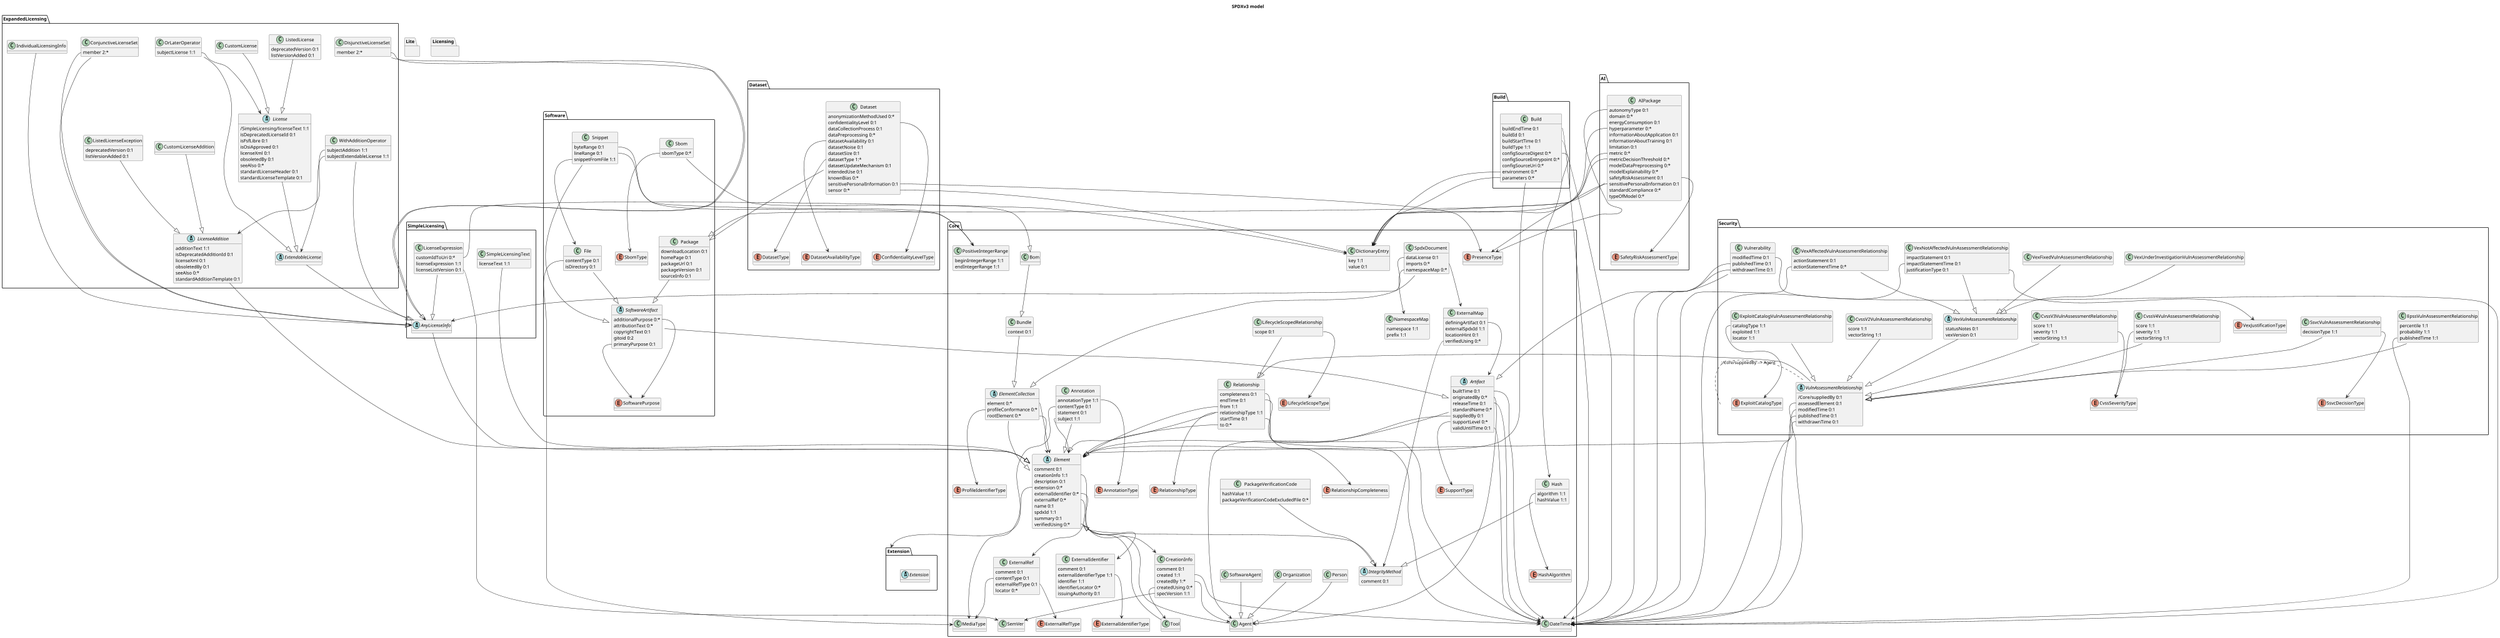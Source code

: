 
@startuml
'Automatically generated by spec-parser v2.0.0 on 2024-03-03T02:34:55.831836+00:00

title SPDXv3 model
scale 4000*4000
hide methods
skinparam packageStyle folder

package ExpandedLicensing {
}
package Software {
}
package Dataset {
}
package Lite {
}
package Build {
}
package SimpleLicensing {
}
package Extension {
}
package Core {
}
package Security {
}
package AI {
}
package Licensing {
}
class ExpandedLicensing.ListedLicenseException {
	deprecatedVersion 0:1
	listVersionAdded 0:1
}
abstract ExpandedLicensing.ExtendableLicense {
}
class ExpandedLicensing.WithAdditionOperator {
	subjectAddition 1:1
	subjectExtendableLicense 1:1
}
abstract ExpandedLicensing.LicenseAddition {
	additionText 1:1
	isDeprecatedAdditionId 0:1
	licenseXml 0:1
	obsoletedBy 0:1
	seeAlso 0:*
	standardAdditionTemplate 0:1
}
class ExpandedLicensing.IndividualLicensingInfo {
}
class ExpandedLicensing.ListedLicense {
	deprecatedVersion 0:1
	listVersionAdded 0:1
}
class ExpandedLicensing.ConjunctiveLicenseSet {
	member 2:*
}
class ExpandedLicensing.DisjunctiveLicenseSet {
	member 2:*
}
class ExpandedLicensing.CustomLicenseAddition {
}
class ExpandedLicensing.OrLaterOperator {
	subjectLicense 1:1
}
abstract ExpandedLicensing.License {
	/SimpleLicensing/licenseText 1:1
	isDeprecatedLicenseId 0:1
	isFsfLibre 0:1
	isOsiApproved 0:1
	licenseXml 0:1
	obsoletedBy 0:1
	seeAlso 0:*
	standardLicenseHeader 0:1
	standardLicenseTemplate 0:1
}
class ExpandedLicensing.CustomLicense {
}
class Software.Package {
	downloadLocation 0:1
	homePage 0:1
	packageUrl 0:1
	packageVersion 0:1
	sourceInfo 0:1
}
abstract Software.SoftwareArtifact {
	additionalPurpose 0:*
	attributionText 0:*
	copyrightText 0:1
	gitoid 0:2
	primaryPurpose 0:1
}
class Software.Sbom {
	sbomType 0:*
}
class Software.File {
	contentType 0:1
	isDirectory 0:1
}
class Software.Snippet {
	byteRange 0:1
	lineRange 0:1
	snippetFromFile 1:1
}
class Dataset.Dataset {
	anonymizationMethodUsed 0:*
	confidentialityLevel 0:1
	dataCollectionProcess 0:1
	dataPreprocessing 0:*
	datasetAvailability 0:1
	datasetNoise 0:1
	datasetSize 0:1
	datasetType 1:*
	datasetUpdateMechanism 0:1
	intendedUse 0:1
	knownBias 0:*
	sensitivePersonalInformation 0:1
	sensor 0:*
}
class Build.Build {
	buildEndTime 0:1
	buildId 0:1
	buildStartTime 0:1
	buildType 1:1
	configSourceDigest 0:*
	configSourceEntrypoint 0:*
	configSourceUri 0:*
	environment 0:*
	parameters 0:*
}
class SimpleLicensing.SimpleLicensingText {
	licenseText 1:1
}
abstract SimpleLicensing.AnyLicenseInfo {
}
class SimpleLicensing.LicenseExpression {
	customIdToUri 0:*
	licenseExpression 1:1
	licenseListVersion 0:1
}
abstract Extension.Extension {
}
class Core.DictionaryEntry {
	key 1:1
	value 0:1
}
class Core.ExternalRef {
	comment 0:1
	contentType 0:1
	externalRefType 0:1
	locator 0:*
}
class Core.Hash {
	algorithm 1:1
	hashValue 1:1
}
class Core.Annotation {
	annotationType 1:1
	contentType 0:1
	statement 0:1
	subject 1:1
}
abstract Core.IntegrityMethod {
	comment 0:1
}
class Core.SpdxDocument {
	dataLicense 0:1
	imports 0:*
	namespaceMap 0:*
}
class Core.PositiveIntegerRange {
	beginIntegerRange 1:1
	endIntegerRange 1:1
}
class Core.PackageVerificationCode {
	hashValue 1:1
	packageVerificationCodeExcludedFile 0:*
}
abstract Core.ElementCollection {
	element 0:*
	profileConformance 0:*
	rootElement 0:*
}
class Core.NamespaceMap {
	namespace 1:1
	prefix 1:1
}
class Core.Organization {
}
class Core.Bundle {
	context 0:1
}
class Core.Tool {
}
class Core.ExternalMap {
	definingArtifact 0:1
	externalSpdxId 1:1
	locationHint 0:1
	verifiedUsing 0:*
}
class Core.SoftwareAgent {
}
class Core.LifecycleScopedRelationship {
	scope 0:1
}
class Core.ExternalIdentifier {
	comment 0:1
	externalIdentifierType 1:1
	identifier 1:1
	identifierLocator 0:*
	issuingAuthority 0:1
}
class Core.Person {
}
abstract Core.Artifact {
	builtTime 0:1
	originatedBy 0:*
	releaseTime 0:1
	standardName 0:*
	suppliedBy 0:1
	supportLevel 0:*
	validUntilTime 0:1
}
class Core.Relationship {
	completeness 0:1
	endTime 0:1
	from 1:1
	relationshipType 1:1
	startTime 0:1
	to 0:*
}
abstract Core.Element {
	comment 0:1
	creationInfo 1:1
	description 0:1
	extension 0:*
	externalIdentifier 0:*
	externalRef 0:*
	name 0:1
	spdxId 1:1
	summary 0:1
	verifiedUsing 0:*
}
class Core.CreationInfo {
	comment 0:1
	created 1:1
	createdBy 1:*
	createdUsing 0:*
	specVersion 1:1
}
class Core.Bom {
}
class Core.Agent {
}
class Security.VexUnderInvestigationVulnAssessmentRelationship {
}
class Security.Vulnerability {
	modifiedTime 0:1
	publishedTime 0:1
	withdrawnTime 0:1
}
class Security.VexAffectedVulnAssessmentRelationship {
	actionStatement 0:1
	actionStatementTime 0:*
}
abstract Security.VulnAssessmentRelationship {
	/Core/suppliedBy 0:1
	assessedElement 0:1
	modifiedTime 0:1
	publishedTime 0:1
	withdrawnTime 0:1
}
class Security.CvssV3VulnAssessmentRelationship {
	score 1:1
	severity 1:1
	vectorString 1:1
}
class Security.VexFixedVulnAssessmentRelationship {
}
class Security.VexNotAffectedVulnAssessmentRelationship {
	impactStatement 0:1
	impactStatementTime 0:1
	justificationType 0:1
}
class Security.SsvcVulnAssessmentRelationship {
	decisionType 1:1
}
class Security.CvssV4VulnAssessmentRelationship {
	score 1:1
	severity 1:1
	vectorString 1:1
}
class Security.EpssVulnAssessmentRelationship {
	percentile 1:1
	probability 1:1
	publishedTime 1:1
}
class Security.CvssV2VulnAssessmentRelationship {
	score 1:1
	vectorString 1:1
}
class Security.ExploitCatalogVulnAssessmentRelationship {
	catalogType 1:1
	exploited 1:1
	locator 1:1
}
abstract Security.VexVulnAssessmentRelationship {
	statusNotes 0:1
	vexVersion 0:1
}
class AI.AIPackage {
	autonomyType 0:1
	domain 0:*
	energyConsumption 0:1
	hyperparameter 0:*
	informationAboutApplication 0:1
	informationAboutTraining 0:1
	limitation 0:1
	metric 0:*
	metricDecisionThreshold 0:*
	modelDataPreprocessing 0:*
	modelExplainability 0:*
	safetyRiskAssessment 0:1
	sensitivePersonalInformation 0:1
	standardCompliance 0:*
	typeOfModel 0:*
}
enum Software.SbomType {
}
enum Software.SoftwarePurpose {
}
enum Dataset.ConfidentialityLevelType {
}
enum Dataset.DatasetAvailabilityType {
}
enum Dataset.DatasetType {
}
enum Core.ProfileIdentifierType {
}
enum Core.AnnotationType {
}
enum Core.LifecycleScopeType {
}
enum Core.PresenceType {
}
enum Core.HashAlgorithm {
}
enum Core.RelationshipType {
}
enum Core.ExternalRefType {
}
enum Core.RelationshipCompleteness {
}
enum Core.ExternalIdentifierType {
}
enum Core.SupportType {
}
enum Security.CvssSeverityType {
}
enum Security.VexJustificationType {
}
enum Security.SsvcDecisionType {
}
enum Security.ExploitCatalogType {
}
enum AI.SafetyRiskAssessmentType {
}
class Core.MediaType {
}
class Core.SemVer {
}
class Core.DateTime {
}
ExpandedLicensing.ListedLicenseException --|> LicenseAddition
ExpandedLicensing.ExtendableLicense --|> AnyLicenseInfo
ExpandedLicensing.WithAdditionOperator --|> AnyLicenseInfo
ExpandedLicensing.LicenseAddition --|> Element
ExpandedLicensing.IndividualLicensingInfo --|> AnyLicenseInfo
ExpandedLicensing.ListedLicense --|> License
ExpandedLicensing.ConjunctiveLicenseSet --|> AnyLicenseInfo
ExpandedLicensing.DisjunctiveLicenseSet --|> AnyLicenseInfo
ExpandedLicensing.CustomLicenseAddition --|> LicenseAddition
ExpandedLicensing.OrLaterOperator --|> ExtendableLicense
ExpandedLicensing.License --|> ExtendableLicense
ExpandedLicensing.CustomLicense --|> License
Software.Package --|> SoftwareArtifact
Software.SoftwareArtifact --|> Artifact
Software.Sbom --|> Bom
Software.File --|> SoftwareArtifact
Software.Snippet --|> SoftwareArtifact
Dataset.Dataset --|> Package
Build.Build --|> Element
SimpleLicensing.SimpleLicensingText --|> Element
SimpleLicensing.AnyLicenseInfo --|> Element
SimpleLicensing.LicenseExpression --|> AnyLicenseInfo
Core.Hash --|> IntegrityMethod
Core.Annotation --|> Element
Core.SpdxDocument --|> ElementCollection
Core.PackageVerificationCode --|> IntegrityMethod
Core.ElementCollection --|> Element
Core.Organization --|> Agent
Core.Bundle --|> ElementCollection
Core.Tool --|> Element
Core.SoftwareAgent --|> Agent
Core.LifecycleScopedRelationship --|> Relationship
Core.Person --|> Agent
Core.Artifact --|> Element
Core.Relationship --|> Element
Core.Bom --|> Bundle
Core.Agent --|> Element
Security.VexUnderInvestigationVulnAssessmentRelationship --|> VexVulnAssessmentRelationship
Security.Vulnerability --|> Artifact
Security.VexAffectedVulnAssessmentRelationship --|> VexVulnAssessmentRelationship
Security.VulnAssessmentRelationship --|> Relationship
Security.CvssV3VulnAssessmentRelationship --|> VulnAssessmentRelationship
Security.VexFixedVulnAssessmentRelationship --|> VexVulnAssessmentRelationship
Security.VexNotAffectedVulnAssessmentRelationship --|> VexVulnAssessmentRelationship
Security.SsvcVulnAssessmentRelationship --|> VulnAssessmentRelationship
Security.CvssV4VulnAssessmentRelationship --|> VulnAssessmentRelationship
Security.EpssVulnAssessmentRelationship --|> VulnAssessmentRelationship
Security.CvssV2VulnAssessmentRelationship --|> VulnAssessmentRelationship
Security.ExploitCatalogVulnAssessmentRelationship --|> VulnAssessmentRelationship
Security.VexVulnAssessmentRelationship --|> VulnAssessmentRelationship
AI.AIPackage --|> Package
ExpandedLicensing.WithAdditionOperator::subjectAddition --> LicenseAddition
ExpandedLicensing.WithAdditionOperator::subjectExtendableLicense --> ExtendableLicense
ExpandedLicensing.ConjunctiveLicenseSet::member --> AnyLicenseInfo
ExpandedLicensing.DisjunctiveLicenseSet::member --> AnyLicenseInfo
ExpandedLicensing.OrLaterOperator::subjectLicense --> License
Software.SoftwareArtifact::additionalPurpose --> SoftwarePurpose
Software.SoftwareArtifact::primaryPurpose --> SoftwarePurpose
Software.Sbom::sbomType --> SbomType
Software.File::contentType --> MediaType
Software.Snippet::byteRange --> PositiveIntegerRange
Software.Snippet::lineRange --> PositiveIntegerRange
Software.Snippet::snippetFromFile --> File
Dataset.Dataset::confidentialityLevel --> ConfidentialityLevelType
Dataset.Dataset::datasetAvailability --> DatasetAvailabilityType
Dataset.Dataset::datasetType --> DatasetType
Dataset.Dataset::sensitivePersonalInformation --> PresenceType
Dataset.Dataset::sensor --> DictionaryEntry
Build.Build::buildEndTime --> DateTime
Build.Build::buildStartTime --> DateTime
Build.Build::configSourceDigest --> Hash
Build.Build::environment --> DictionaryEntry
Build.Build::parameters --> DictionaryEntry
SimpleLicensing.LicenseExpression::customIdToUri --> DictionaryEntry
SimpleLicensing.LicenseExpression::licenseListVersion --> SemVer
Core.ExternalRef::contentType --> MediaType
Core.ExternalRef::externalRefType --> ExternalRefType
Core.Hash::algorithm --> HashAlgorithm
Core.Annotation::annotationType --> AnnotationType
Core.Annotation::contentType --> MediaType
Core.Annotation::subject --> Element
Core.SpdxDocument::dataLicense --> AnyLicenseInfo
Core.SpdxDocument::imports --> ExternalMap
Core.SpdxDocument::namespaceMap --> NamespaceMap
Core.ElementCollection::element --> Element
Core.ElementCollection::profileConformance --> ProfileIdentifierType
Core.ElementCollection::rootElement --> Element
Core.ExternalMap::definingArtifact --> Artifact
Core.ExternalMap::verifiedUsing --> IntegrityMethod
Core.LifecycleScopedRelationship::scope --> LifecycleScopeType
Core.ExternalIdentifier::externalIdentifierType --> ExternalIdentifierType
Core.Artifact::builtTime --> DateTime
Core.Artifact::originatedBy --> Agent
Core.Artifact::releaseTime --> DateTime
Core.Artifact::suppliedBy --> Agent
Core.Artifact::supportLevel --> SupportType
Core.Artifact::validUntilTime --> DateTime
Core.Relationship::completeness --> RelationshipCompleteness
Core.Relationship::endTime --> DateTime
Core.Relationship::from --> Element
Core.Relationship::relationshipType --> RelationshipType
Core.Relationship::startTime --> DateTime
Core.Relationship::to --> Element
Core.Element::creationInfo --> CreationInfo
Core.Element::extension --> Extension
Core.Element::externalIdentifier --> ExternalIdentifier
Core.Element::externalRef --> ExternalRef
Core.Element::verifiedUsing --> IntegrityMethod
Core.CreationInfo::created --> DateTime
Core.CreationInfo::createdBy --> Agent
Core.CreationInfo::createdUsing --> Tool
Core.CreationInfo::specVersion --> SemVer
Security.Vulnerability::modifiedTime --> DateTime
Security.Vulnerability::publishedTime --> DateTime
Security.Vulnerability::withdrawnTime --> DateTime
Security.VexAffectedVulnAssessmentRelationship::actionStatementTime --> DateTime
Security.VulnAssessmentRelationship::/Core/suppliedBy --> Agent
Security.VulnAssessmentRelationship::assessedElement --> Element
Security.VulnAssessmentRelationship::modifiedTime --> DateTime
Security.VulnAssessmentRelationship::publishedTime --> DateTime
Security.VulnAssessmentRelationship::withdrawnTime --> DateTime
Security.CvssV3VulnAssessmentRelationship::severity --> CvssSeverityType
Security.VexNotAffectedVulnAssessmentRelationship::impactStatementTime --> DateTime
Security.VexNotAffectedVulnAssessmentRelationship::justificationType --> VexJustificationType
Security.SsvcVulnAssessmentRelationship::decisionType --> SsvcDecisionType
Security.CvssV4VulnAssessmentRelationship::severity --> CvssSeverityType
Security.EpssVulnAssessmentRelationship::publishedTime --> DateTime
Security.ExploitCatalogVulnAssessmentRelationship::catalogType --> ExploitCatalogType
AI.AIPackage::autonomyType --> PresenceType
AI.AIPackage::hyperparameter --> DictionaryEntry
AI.AIPackage::metric --> DictionaryEntry
AI.AIPackage::metricDecisionThreshold --> DictionaryEntry
AI.AIPackage::safetyRiskAssessment --> SafetyRiskAssessmentType
AI.AIPackage::sensitivePersonalInformation --> PresenceType

@enduml
